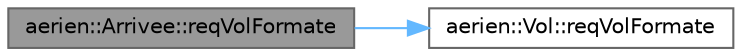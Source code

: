 digraph "aerien::Arrivee::reqVolFormate"
{
 // LATEX_PDF_SIZE
  bgcolor="transparent";
  edge [fontname=Helvetica,fontsize=10,labelfontname=Helvetica,labelfontsize=10];
  node [fontname=Helvetica,fontsize=10,shape=box,height=0.2,width=0.4];
  rankdir="LR";
  Node1 [id="Node000001",label="aerien::Arrivee::reqVolFormate",height=0.2,width=0.4,color="gray40", fillcolor="grey60", style="filled", fontcolor="black",tooltip="Retourne une représentation formatée du vol d’arrivée."];
  Node1 -> Node2 [id="edge1_Node000001_Node000002",color="steelblue1",style="solid",tooltip=" "];
  Node2 [id="Node000002",label="aerien::Vol::reqVolFormate",height=0.2,width=0.4,color="grey40", fillcolor="white", style="filled",URL="$classaerien_1_1_vol.html#ac08ddcfaa50491468bc45736288a85c8",tooltip="Retourne une représentation formatée du vol."];
}

